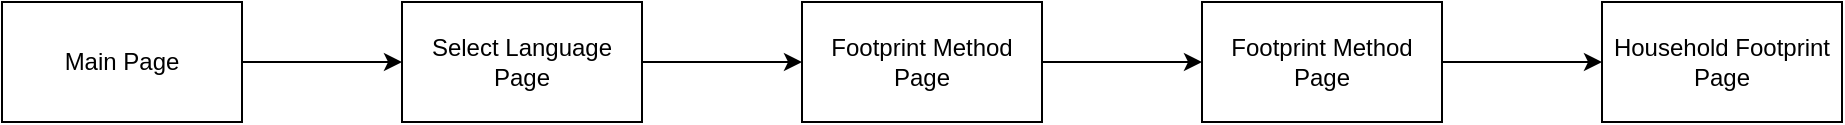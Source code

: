 <mxfile version="24.8.4">
  <diagram name="Page-1" id="e7e014a7-5840-1c2e-5031-d8a46d1fe8dd">
    <mxGraphModel dx="1464" dy="772" grid="1" gridSize="10" guides="1" tooltips="1" connect="1" arrows="1" fold="1" page="1" pageScale="1" pageWidth="1169" pageHeight="826" background="none" math="0" shadow="0">
      <root>
        <mxCell id="0" />
        <mxCell id="1" parent="0" />
        <mxCell id="B8GyZ3eg_QmVgT3HGnKq-43" value="" style="edgeStyle=orthogonalEdgeStyle;rounded=0;orthogonalLoop=1;jettySize=auto;html=1;" edge="1" parent="1" source="B8GyZ3eg_QmVgT3HGnKq-41" target="B8GyZ3eg_QmVgT3HGnKq-42">
          <mxGeometry relative="1" as="geometry" />
        </mxCell>
        <mxCell id="B8GyZ3eg_QmVgT3HGnKq-41" value="Main Page" style="rounded=0;whiteSpace=wrap;html=1;" vertex="1" parent="1">
          <mxGeometry x="110" y="120" width="120" height="60" as="geometry" />
        </mxCell>
        <mxCell id="B8GyZ3eg_QmVgT3HGnKq-45" value="" style="edgeStyle=orthogonalEdgeStyle;rounded=0;orthogonalLoop=1;jettySize=auto;html=1;" edge="1" parent="1" source="B8GyZ3eg_QmVgT3HGnKq-42" target="B8GyZ3eg_QmVgT3HGnKq-44">
          <mxGeometry relative="1" as="geometry" />
        </mxCell>
        <mxCell id="B8GyZ3eg_QmVgT3HGnKq-42" value="Select Language Page" style="rounded=0;whiteSpace=wrap;html=1;" vertex="1" parent="1">
          <mxGeometry x="310" y="120" width="120" height="60" as="geometry" />
        </mxCell>
        <mxCell id="B8GyZ3eg_QmVgT3HGnKq-47" value="" style="edgeStyle=orthogonalEdgeStyle;rounded=0;orthogonalLoop=1;jettySize=auto;html=1;" edge="1" parent="1" source="B8GyZ3eg_QmVgT3HGnKq-44" target="B8GyZ3eg_QmVgT3HGnKq-46">
          <mxGeometry relative="1" as="geometry" />
        </mxCell>
        <mxCell id="B8GyZ3eg_QmVgT3HGnKq-44" value="Footprint Method Page" style="rounded=0;whiteSpace=wrap;html=1;" vertex="1" parent="1">
          <mxGeometry x="510" y="120" width="120" height="60" as="geometry" />
        </mxCell>
        <mxCell id="B8GyZ3eg_QmVgT3HGnKq-49" value="" style="edgeStyle=orthogonalEdgeStyle;rounded=0;orthogonalLoop=1;jettySize=auto;html=1;" edge="1" parent="1" source="B8GyZ3eg_QmVgT3HGnKq-46" target="B8GyZ3eg_QmVgT3HGnKq-48">
          <mxGeometry relative="1" as="geometry" />
        </mxCell>
        <mxCell id="B8GyZ3eg_QmVgT3HGnKq-46" value="Footprint Method Page" style="rounded=0;whiteSpace=wrap;html=1;" vertex="1" parent="1">
          <mxGeometry x="710" y="120" width="120" height="60" as="geometry" />
        </mxCell>
        <mxCell id="B8GyZ3eg_QmVgT3HGnKq-48" value="Household Footprint Page" style="rounded=0;whiteSpace=wrap;html=1;" vertex="1" parent="1">
          <mxGeometry x="910" y="120" width="120" height="60" as="geometry" />
        </mxCell>
      </root>
    </mxGraphModel>
  </diagram>
</mxfile>
